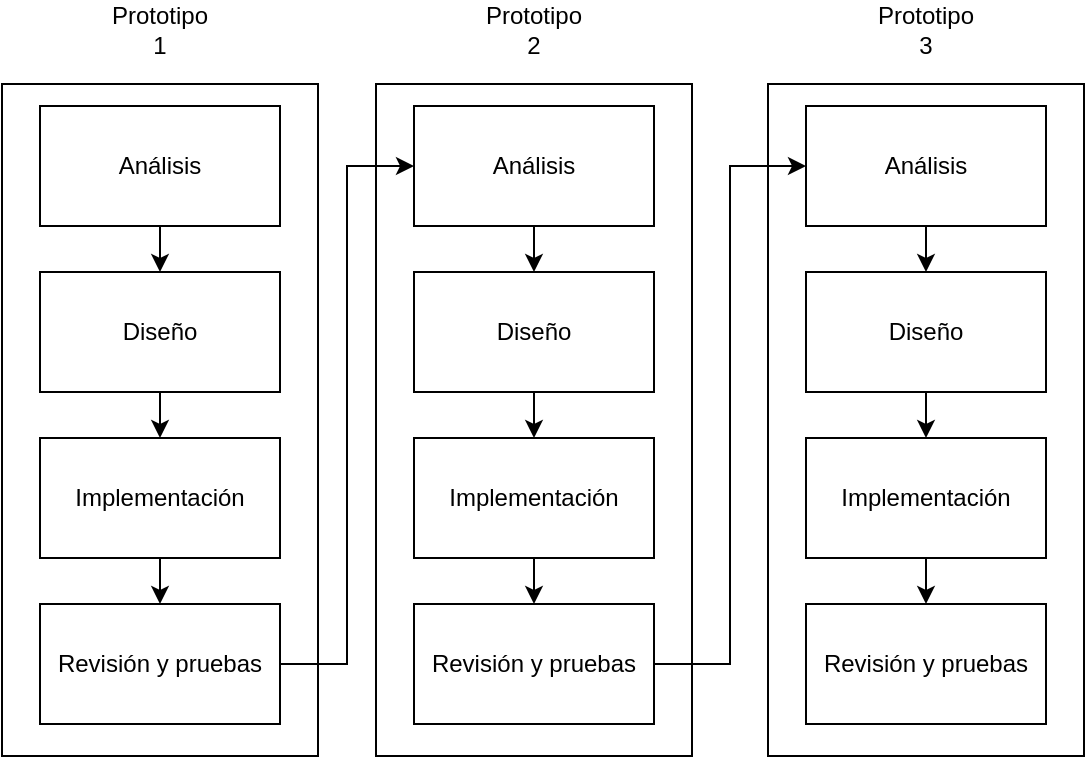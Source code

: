 <mxfile version="14.4.2" type="device"><diagram id="KP1W0cpiEVu2gWXcG5wp" name="Page-1"><mxGraphModel dx="1662" dy="794" grid="0" gridSize="10" guides="1" tooltips="1" connect="1" arrows="1" fold="1" page="1" pageScale="1" pageWidth="827" pageHeight="1169" math="0" shadow="0"><root><mxCell id="0"/><mxCell id="1" parent="0"/><mxCell id="lAU21rWaZA-BQZSaR3aQ-13" style="edgeStyle=orthogonalEdgeStyle;rounded=0;orthogonalLoop=1;jettySize=auto;html=1;" parent="1" source="lAU21rWaZA-BQZSaR3aQ-1" target="lAU21rWaZA-BQZSaR3aQ-2" edge="1"><mxGeometry relative="1" as="geometry"/></mxCell><mxCell id="lAU21rWaZA-BQZSaR3aQ-1" value="Análisis" style="rounded=0;whiteSpace=wrap;html=1;" parent="1" vertex="1"><mxGeometry x="173" y="136" width="120" height="60" as="geometry"/></mxCell><mxCell id="lAU21rWaZA-BQZSaR3aQ-14" style="edgeStyle=orthogonalEdgeStyle;rounded=0;orthogonalLoop=1;jettySize=auto;html=1;" parent="1" source="lAU21rWaZA-BQZSaR3aQ-2" target="lAU21rWaZA-BQZSaR3aQ-3" edge="1"><mxGeometry relative="1" as="geometry"/></mxCell><mxCell id="lAU21rWaZA-BQZSaR3aQ-2" value="Diseño" style="rounded=0;whiteSpace=wrap;html=1;" parent="1" vertex="1"><mxGeometry x="173" y="219" width="120" height="60" as="geometry"/></mxCell><mxCell id="lAU21rWaZA-BQZSaR3aQ-15" style="edgeStyle=orthogonalEdgeStyle;rounded=0;orthogonalLoop=1;jettySize=auto;html=1;" parent="1" source="lAU21rWaZA-BQZSaR3aQ-3" target="lAU21rWaZA-BQZSaR3aQ-4" edge="1"><mxGeometry relative="1" as="geometry"/></mxCell><mxCell id="lAU21rWaZA-BQZSaR3aQ-3" value="Implementación" style="rounded=0;whiteSpace=wrap;html=1;" parent="1" vertex="1"><mxGeometry x="173" y="302" width="120" height="60" as="geometry"/></mxCell><mxCell id="lAU21rWaZA-BQZSaR3aQ-17" style="edgeStyle=orthogonalEdgeStyle;rounded=0;orthogonalLoop=1;jettySize=auto;html=1;entryX=0;entryY=0.5;entryDx=0;entryDy=0;" parent="1" source="lAU21rWaZA-BQZSaR3aQ-4" target="lAU21rWaZA-BQZSaR3aQ-7" edge="1"><mxGeometry relative="1" as="geometry"/></mxCell><mxCell id="lAU21rWaZA-BQZSaR3aQ-4" value="Revisión y pruebas" style="rounded=0;whiteSpace=wrap;html=1;" parent="1" vertex="1"><mxGeometry x="173" y="385" width="120" height="60" as="geometry"/></mxCell><mxCell id="lAU21rWaZA-BQZSaR3aQ-5" value="" style="whiteSpace=wrap;html=1;fillColor=none;" parent="1" vertex="1"><mxGeometry x="154" y="125" width="158" height="336" as="geometry"/></mxCell><mxCell id="lAU21rWaZA-BQZSaR3aQ-6" value="Prototipo &lt;br&gt;1" style="text;html=1;strokeColor=none;fillColor=none;align=center;verticalAlign=middle;whiteSpace=wrap;rounded=0;" parent="1" vertex="1"><mxGeometry x="213" y="88" width="40" height="20" as="geometry"/></mxCell><mxCell id="lAU21rWaZA-BQZSaR3aQ-18" style="edgeStyle=orthogonalEdgeStyle;rounded=0;orthogonalLoop=1;jettySize=auto;html=1;" parent="1" source="lAU21rWaZA-BQZSaR3aQ-7" target="lAU21rWaZA-BQZSaR3aQ-8" edge="1"><mxGeometry relative="1" as="geometry"/></mxCell><mxCell id="lAU21rWaZA-BQZSaR3aQ-7" value="Análisis" style="rounded=0;whiteSpace=wrap;html=1;" parent="1" vertex="1"><mxGeometry x="360" y="136" width="120" height="60" as="geometry"/></mxCell><mxCell id="lAU21rWaZA-BQZSaR3aQ-19" style="edgeStyle=orthogonalEdgeStyle;rounded=0;orthogonalLoop=1;jettySize=auto;html=1;entryX=0.5;entryY=0;entryDx=0;entryDy=0;" parent="1" source="lAU21rWaZA-BQZSaR3aQ-8" target="lAU21rWaZA-BQZSaR3aQ-9" edge="1"><mxGeometry relative="1" as="geometry"/></mxCell><mxCell id="lAU21rWaZA-BQZSaR3aQ-8" value="Diseño" style="rounded=0;whiteSpace=wrap;html=1;" parent="1" vertex="1"><mxGeometry x="360" y="219" width="120" height="60" as="geometry"/></mxCell><mxCell id="lAU21rWaZA-BQZSaR3aQ-20" style="edgeStyle=orthogonalEdgeStyle;rounded=0;orthogonalLoop=1;jettySize=auto;html=1;" parent="1" source="lAU21rWaZA-BQZSaR3aQ-9" target="lAU21rWaZA-BQZSaR3aQ-10" edge="1"><mxGeometry relative="1" as="geometry"/></mxCell><mxCell id="lAU21rWaZA-BQZSaR3aQ-9" value="Implementación" style="rounded=0;whiteSpace=wrap;html=1;" parent="1" vertex="1"><mxGeometry x="360" y="302" width="120" height="60" as="geometry"/></mxCell><mxCell id="xv3G9LY979ToTkEqvfHh-12" style="edgeStyle=orthogonalEdgeStyle;rounded=0;orthogonalLoop=1;jettySize=auto;html=1;entryX=0;entryY=0.5;entryDx=0;entryDy=0;" edge="1" parent="1" source="lAU21rWaZA-BQZSaR3aQ-10" target="xv3G9LY979ToTkEqvfHh-2"><mxGeometry relative="1" as="geometry"/></mxCell><mxCell id="lAU21rWaZA-BQZSaR3aQ-10" value="Revisión y pruebas" style="rounded=0;whiteSpace=wrap;html=1;" parent="1" vertex="1"><mxGeometry x="360" y="385" width="120" height="60" as="geometry"/></mxCell><mxCell id="lAU21rWaZA-BQZSaR3aQ-11" value="" style="whiteSpace=wrap;html=1;fillColor=none;" parent="1" vertex="1"><mxGeometry x="341" y="125" width="158" height="336" as="geometry"/></mxCell><mxCell id="lAU21rWaZA-BQZSaR3aQ-12" value="Prototipo &lt;br&gt;2" style="text;html=1;strokeColor=none;fillColor=none;align=center;verticalAlign=middle;whiteSpace=wrap;rounded=0;" parent="1" vertex="1"><mxGeometry x="400" y="88" width="40" height="20" as="geometry"/></mxCell><mxCell id="xv3G9LY979ToTkEqvfHh-1" style="edgeStyle=orthogonalEdgeStyle;rounded=0;orthogonalLoop=1;jettySize=auto;html=1;" edge="1" parent="1" source="xv3G9LY979ToTkEqvfHh-2" target="xv3G9LY979ToTkEqvfHh-4"><mxGeometry relative="1" as="geometry"/></mxCell><mxCell id="xv3G9LY979ToTkEqvfHh-2" value="Análisis" style="rounded=0;whiteSpace=wrap;html=1;" vertex="1" parent="1"><mxGeometry x="556" y="136" width="120" height="60" as="geometry"/></mxCell><mxCell id="xv3G9LY979ToTkEqvfHh-3" style="edgeStyle=orthogonalEdgeStyle;rounded=0;orthogonalLoop=1;jettySize=auto;html=1;entryX=0.5;entryY=0;entryDx=0;entryDy=0;" edge="1" parent="1" source="xv3G9LY979ToTkEqvfHh-4" target="xv3G9LY979ToTkEqvfHh-6"><mxGeometry relative="1" as="geometry"/></mxCell><mxCell id="xv3G9LY979ToTkEqvfHh-4" value="Diseño" style="rounded=0;whiteSpace=wrap;html=1;" vertex="1" parent="1"><mxGeometry x="556" y="219" width="120" height="60" as="geometry"/></mxCell><mxCell id="xv3G9LY979ToTkEqvfHh-5" style="edgeStyle=orthogonalEdgeStyle;rounded=0;orthogonalLoop=1;jettySize=auto;html=1;" edge="1" parent="1" source="xv3G9LY979ToTkEqvfHh-6" target="xv3G9LY979ToTkEqvfHh-8"><mxGeometry relative="1" as="geometry"/></mxCell><mxCell id="xv3G9LY979ToTkEqvfHh-6" value="Implementación" style="rounded=0;whiteSpace=wrap;html=1;" vertex="1" parent="1"><mxGeometry x="556" y="302" width="120" height="60" as="geometry"/></mxCell><mxCell id="xv3G9LY979ToTkEqvfHh-8" value="Revisión y pruebas" style="rounded=0;whiteSpace=wrap;html=1;" vertex="1" parent="1"><mxGeometry x="556" y="385" width="120" height="60" as="geometry"/></mxCell><mxCell id="xv3G9LY979ToTkEqvfHh-9" value="" style="whiteSpace=wrap;html=1;fillColor=none;" vertex="1" parent="1"><mxGeometry x="537" y="125" width="158" height="336" as="geometry"/></mxCell><mxCell id="xv3G9LY979ToTkEqvfHh-10" value="Prototipo &lt;br&gt;3" style="text;html=1;strokeColor=none;fillColor=none;align=center;verticalAlign=middle;whiteSpace=wrap;rounded=0;" vertex="1" parent="1"><mxGeometry x="596" y="88" width="40" height="20" as="geometry"/></mxCell></root></mxGraphModel></diagram></mxfile>